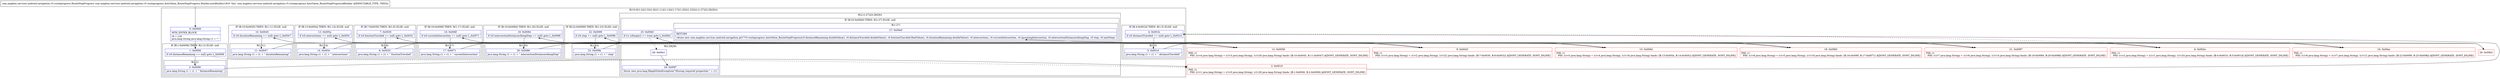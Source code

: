 digraph "CFG forcom.mapbox.services.android.navigation.v5.routeprogress.AutoValue_RouteStepProgress.Builder.autoBuild()Lcom\/mapbox\/services\/android\/navigation\/v5\/routeprogress\/RouteStepProgress;" {
subgraph cluster_Region_1651495680 {
label = "R(10:0|(1:2)|(1:5)|(1:8)|(1:11)|(1:14)|(1:17)|(1:20)|(1:23)|(2:(1:27)|(2:28|29)))";
node [shape=record,color=blue];
Node_0 [shape=record,label="{0\:\ 0x0000|MTH_ENTER_BLOCK\l|r0 = r18\ljava.lang.String java.lang.String r1 = \"\"\l}"];
subgraph cluster_IfRegion_906962586 {
label = "IF [B:1:0x0006] THEN: R(1:2) ELSE: null";
node [shape=record,color=blue];
Node_1 [shape=record,label="{1\:\ 0x0006|if (r0.distanceRemaining == null) goto L_0x0008\l}"];
subgraph cluster_Region_2147064115 {
label = "R(1:2)";
node [shape=record,color=blue];
Node_2 [shape=record,label="{2\:\ 0x0008|java.lang.String r1 = r1 + \" distanceRemaining\"\l}"];
}
}
subgraph cluster_IfRegion_1408804762 {
label = "IF [B:4:0x001b] THEN: R(1:5) ELSE: null";
node [shape=record,color=blue];
Node_4 [shape=record,label="{4\:\ 0x001b|if (r0.distanceTraveled == null) goto L_0x001d\l}"];
subgraph cluster_Region_262623898 {
label = "R(1:5)";
node [shape=record,color=blue];
Node_5 [shape=record,label="{5\:\ 0x001d|java.lang.String r1 = r1 + \" distanceTraveled\"\l}"];
}
}
subgraph cluster_IfRegion_53400967 {
label = "IF [B:7:0x0030] THEN: R(1:8) ELSE: null";
node [shape=record,color=blue];
Node_7 [shape=record,label="{7\:\ 0x0030|if (r0.fractionTraveled == null) goto L_0x0032\l}"];
subgraph cluster_Region_979426674 {
label = "R(1:8)";
node [shape=record,color=blue];
Node_8 [shape=record,label="{8\:\ 0x0032|java.lang.String r1 = r1 + \" fractionTraveled\"\l}"];
}
}
subgraph cluster_IfRegion_2119327197 {
label = "IF [B:10:0x0045] THEN: R(1:11) ELSE: null";
node [shape=record,color=blue];
Node_10 [shape=record,label="{10\:\ 0x0045|if (r0.durationRemaining == null) goto L_0x0047\l}"];
subgraph cluster_Region_134948677 {
label = "R(1:11)";
node [shape=record,color=blue];
Node_11 [shape=record,label="{11\:\ 0x0047|java.lang.String r1 = r1 + \" durationRemaining\"\l}"];
}
}
subgraph cluster_IfRegion_833003387 {
label = "IF [B:13:0x005a] THEN: R(1:14) ELSE: null";
node [shape=record,color=blue];
Node_13 [shape=record,label="{13\:\ 0x005a|if (r0.intersections == null) goto L_0x005c\l}"];
subgraph cluster_Region_231713849 {
label = "R(1:14)";
node [shape=record,color=blue];
Node_14 [shape=record,label="{14\:\ 0x005c|java.lang.String r1 = r1 + \" intersections\"\l}"];
}
}
subgraph cluster_IfRegion_670317218 {
label = "IF [B:16:0x006f] THEN: R(1:17) ELSE: null";
node [shape=record,color=blue];
Node_16 [shape=record,label="{16\:\ 0x006f|if (r0.currentIntersection == null) goto L_0x0071\l}"];
subgraph cluster_Region_295996126 {
label = "R(1:17)";
node [shape=record,color=blue];
Node_17 [shape=record,label="{17\:\ 0x0071|java.lang.String r1 = r1 + \" currentIntersection\"\l}"];
}
}
subgraph cluster_IfRegion_1384337718 {
label = "IF [B:19:0x0084] THEN: R(1:20) ELSE: null";
node [shape=record,color=blue];
Node_19 [shape=record,label="{19\:\ 0x0084|if (r0.intersectionDistancesAlongStep == null) goto L_0x0086\l}"];
subgraph cluster_Region_1514996372 {
label = "R(1:20)";
node [shape=record,color=blue];
Node_20 [shape=record,label="{20\:\ 0x0086|java.lang.String r1 = r1 + \" intersectionDistancesAlongStep\"\l}"];
}
}
subgraph cluster_IfRegion_1054032398 {
label = "IF [B:22:0x0099] THEN: R(1:23) ELSE: null";
node [shape=record,color=blue];
Node_22 [shape=record,label="{22\:\ 0x0099|if (r0.step == null) goto L_0x009b\l}"];
subgraph cluster_Region_1276717854 {
label = "R(1:23)";
node [shape=record,color=blue];
Node_23 [shape=record,label="{23\:\ 0x009b|java.lang.String r1 = r1 + \" step\"\l}"];
}
}
subgraph cluster_Region_990601192 {
label = "R(2:(1:27)|(2:28|29))";
node [shape=record,color=blue];
subgraph cluster_IfRegion_781826182 {
label = "IF [B:25:0x00b0] THEN: R(1:27) ELSE: null";
node [shape=record,color=blue];
Node_25 [shape=record,label="{25\:\ 0x00b0|if (r1.isEmpty() == true) goto L_0x00b2\l}"];
subgraph cluster_Region_1034699521 {
label = "R(1:27)";
node [shape=record,color=blue];
Node_27 [shape=record,label="{27\:\ 0x00e0|RETURN\l|return new com.mapbox.services.android.navigation.p017v5.routeprogress.AutoValue_RouteStepProgress(r0.distanceRemaining.doubleValue(), r0.distanceTraveled.doubleValue(), r0.fractionTraveled.floatValue(), r0.durationRemaining.doubleValue(), r0.intersections, r0.currentIntersection, r0.upcomingIntersection, r0.intersectionDistancesAlongStep, r0.step, r0.nextStep)\l}"];
}
}
subgraph cluster_Region_305032042 {
label = "R(2:28|29)";
node [shape=record,color=blue];
Node_28 [shape=record,label="{28\:\ 0x00e1}"];
Node_29 [shape=record,label="{29\:\ 0x00f7|throw new java.lang.IllegalStateException(\"Missing required properties:\" + r1)\l}"];
}
}
}
Node_3 [shape=record,color=red,label="{3\:\ 0x0019|PHI: r1 \l  PHI: (r1v1 java.lang.String) = (r1v0 java.lang.String), (r1v26 java.lang.String) binds: [B:1:0x0006, B:2:0x0008] A[DONT_GENERATE, DONT_INLINE]\l}"];
Node_6 [shape=record,color=red,label="{6\:\ 0x002e|PHI: r1 \l  PHI: (r1v2 java.lang.String) = (r1v1 java.lang.String), (r1v24 java.lang.String) binds: [B:4:0x001b, B:5:0x001d] A[DONT_GENERATE, DONT_INLINE]\l}"];
Node_9 [shape=record,color=red,label="{9\:\ 0x0043|PHI: r1 \l  PHI: (r1v3 java.lang.String) = (r1v2 java.lang.String), (r1v22 java.lang.String) binds: [B:7:0x0030, B:8:0x0032] A[DONT_GENERATE, DONT_INLINE]\l}"];
Node_12 [shape=record,color=red,label="{12\:\ 0x0058|PHI: r1 \l  PHI: (r1v4 java.lang.String) = (r1v3 java.lang.String), (r1v20 java.lang.String) binds: [B:10:0x0045, B:11:0x0047] A[DONT_GENERATE, DONT_INLINE]\l}"];
Node_15 [shape=record,color=red,label="{15\:\ 0x006d|PHI: r1 \l  PHI: (r1v5 java.lang.String) = (r1v4 java.lang.String), (r1v18 java.lang.String) binds: [B:13:0x005a, B:14:0x005c] A[DONT_GENERATE, DONT_INLINE]\l}"];
Node_18 [shape=record,color=red,label="{18\:\ 0x0082|PHI: r1 \l  PHI: (r1v6 java.lang.String) = (r1v5 java.lang.String), (r1v16 java.lang.String) binds: [B:16:0x006f, B:17:0x0071] A[DONT_GENERATE, DONT_INLINE]\l}"];
Node_21 [shape=record,color=red,label="{21\:\ 0x0097|PHI: r1 \l  PHI: (r1v7 java.lang.String) = (r1v6 java.lang.String), (r1v14 java.lang.String) binds: [B:19:0x0084, B:20:0x0086] A[DONT_GENERATE, DONT_INLINE]\l}"];
Node_24 [shape=record,color=red,label="{24\:\ 0x00ac|PHI: r1 \l  PHI: (r1v8 java.lang.String) = (r1v7 java.lang.String), (r1v12 java.lang.String) binds: [B:22:0x0099, B:23:0x009b] A[DONT_GENERATE, DONT_INLINE]\l}"];
Node_26 [shape=record,color=red,label="{26\:\ 0x00b2}"];
MethodNode[shape=record,label="{com.mapbox.services.android.navigation.v5.routeprogress.RouteStepProgress com.mapbox.services.android.navigation.v5.routeprogress.AutoValue_RouteStepProgress.Builder.autoBuild((r18v0 'this' com.mapbox.services.android.navigation.v5.routeprogress.AutoValue_RouteStepProgress$Builder A[IMMUTABLE_TYPE, THIS])) }"];
MethodNode -> Node_0;
Node_0 -> Node_1;
Node_1 -> Node_2;
Node_1 -> Node_3[style=dashed];
Node_2 -> Node_3;
Node_4 -> Node_5;
Node_4 -> Node_6[style=dashed];
Node_5 -> Node_6;
Node_7 -> Node_8;
Node_7 -> Node_9[style=dashed];
Node_8 -> Node_9;
Node_10 -> Node_11;
Node_10 -> Node_12[style=dashed];
Node_11 -> Node_12;
Node_13 -> Node_14;
Node_13 -> Node_15[style=dashed];
Node_14 -> Node_15;
Node_16 -> Node_17;
Node_16 -> Node_18[style=dashed];
Node_17 -> Node_18;
Node_19 -> Node_20;
Node_19 -> Node_21[style=dashed];
Node_20 -> Node_21;
Node_22 -> Node_23;
Node_22 -> Node_24[style=dashed];
Node_23 -> Node_24;
Node_25 -> Node_26;
Node_25 -> Node_28[style=dashed];
Node_28 -> Node_29;
Node_3 -> Node_4;
Node_6 -> Node_7;
Node_9 -> Node_10;
Node_12 -> Node_13;
Node_15 -> Node_16;
Node_18 -> Node_19;
Node_21 -> Node_22;
Node_24 -> Node_25;
Node_26 -> Node_27;
}

